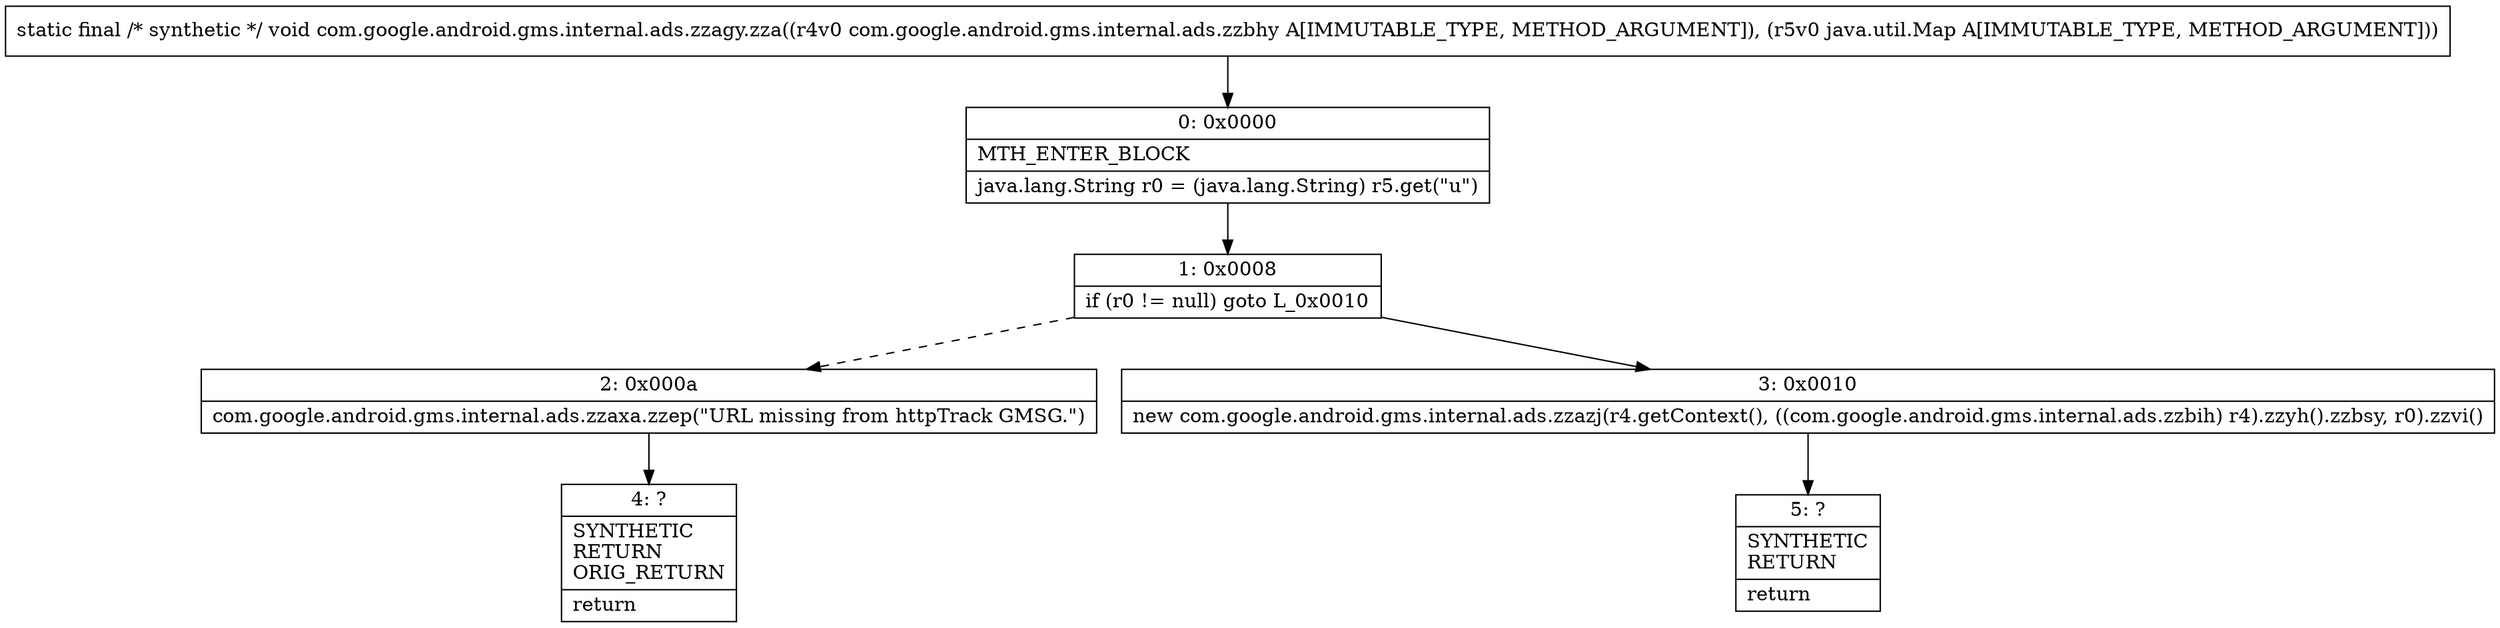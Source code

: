 digraph "CFG forcom.google.android.gms.internal.ads.zzagy.zza(Lcom\/google\/android\/gms\/internal\/ads\/zzbhy;Ljava\/util\/Map;)V" {
Node_0 [shape=record,label="{0\:\ 0x0000|MTH_ENTER_BLOCK\l|java.lang.String r0 = (java.lang.String) r5.get(\"u\")\l}"];
Node_1 [shape=record,label="{1\:\ 0x0008|if (r0 != null) goto L_0x0010\l}"];
Node_2 [shape=record,label="{2\:\ 0x000a|com.google.android.gms.internal.ads.zzaxa.zzep(\"URL missing from httpTrack GMSG.\")\l}"];
Node_3 [shape=record,label="{3\:\ 0x0010|new com.google.android.gms.internal.ads.zzazj(r4.getContext(), ((com.google.android.gms.internal.ads.zzbih) r4).zzyh().zzbsy, r0).zzvi()\l}"];
Node_4 [shape=record,label="{4\:\ ?|SYNTHETIC\lRETURN\lORIG_RETURN\l|return\l}"];
Node_5 [shape=record,label="{5\:\ ?|SYNTHETIC\lRETURN\l|return\l}"];
MethodNode[shape=record,label="{static final \/* synthetic *\/ void com.google.android.gms.internal.ads.zzagy.zza((r4v0 com.google.android.gms.internal.ads.zzbhy A[IMMUTABLE_TYPE, METHOD_ARGUMENT]), (r5v0 java.util.Map A[IMMUTABLE_TYPE, METHOD_ARGUMENT])) }"];
MethodNode -> Node_0;
Node_0 -> Node_1;
Node_1 -> Node_2[style=dashed];
Node_1 -> Node_3;
Node_2 -> Node_4;
Node_3 -> Node_5;
}


